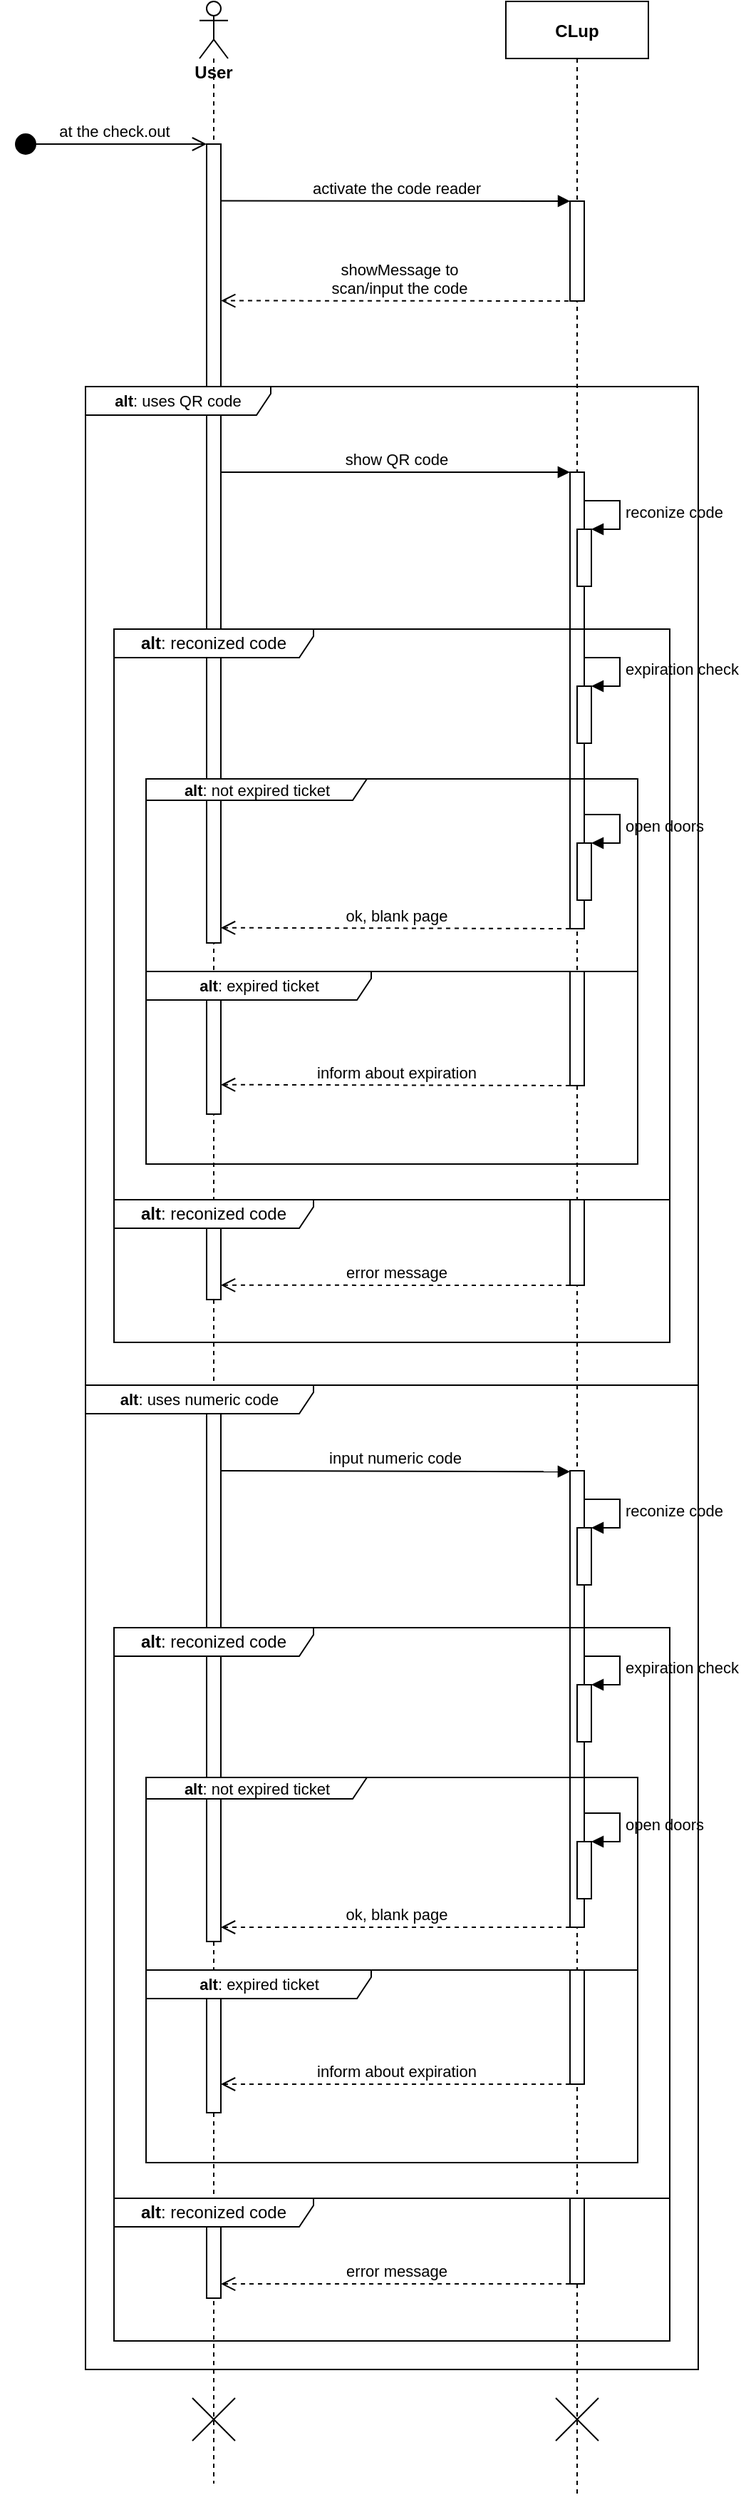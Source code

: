 <mxfile version="13.10.9" type="device"><diagram id="kgpKYQtTHZ0yAKxKKP6v" name="Page-1"><mxGraphModel dx="609" dy="276" grid="1" gridSize="10" guides="1" tooltips="1" connect="1" arrows="1" fold="1" page="1" pageScale="1" pageWidth="850" pageHeight="1100" math="0" shadow="0"><root><mxCell id="0"/><mxCell id="1" parent="0"/><mxCell id="ST8RPkNmmidiZ4NaG8mP-1" value="&lt;b&gt;User&lt;/b&gt;" style="shape=umlLifeline;participant=umlActor;perimeter=lifelinePerimeter;whiteSpace=wrap;html=1;container=1;collapsible=0;recursiveResize=0;verticalAlign=top;spacingTop=36;outlineConnect=0;" parent="1" vertex="1"><mxGeometry x="160" y="80" width="20" height="1740" as="geometry"/></mxCell><mxCell id="3nuBFxr9cyL0pnOWT2aG-5" value="CLup" style="shape=umlLifeline;perimeter=lifelinePerimeter;container=1;collapsible=0;recursiveResize=0;rounded=0;shadow=0;strokeWidth=1;fontStyle=1" parent="1" vertex="1"><mxGeometry x="375" y="80" width="100" height="1750" as="geometry"/></mxCell><mxCell id="ST8RPkNmmidiZ4NaG8mP-8" value="" style="html=1;points=[];perimeter=orthogonalPerimeter;" parent="3nuBFxr9cyL0pnOWT2aG-5" vertex="1"><mxGeometry x="45" y="140" width="10" height="70" as="geometry"/></mxCell><mxCell id="ST8RPkNmmidiZ4NaG8mP-13" value="" style="html=1;points=[];perimeter=orthogonalPerimeter;" parent="3nuBFxr9cyL0pnOWT2aG-5" vertex="1"><mxGeometry x="45" y="330" width="10" height="320" as="geometry"/></mxCell><mxCell id="ST8RPkNmmidiZ4NaG8mP-14" value="" style="html=1;points=[];perimeter=orthogonalPerimeter;" parent="3nuBFxr9cyL0pnOWT2aG-5" vertex="1"><mxGeometry x="50" y="370" width="10" height="40" as="geometry"/></mxCell><mxCell id="ST8RPkNmmidiZ4NaG8mP-15" value="reconize code" style="edgeStyle=orthogonalEdgeStyle;html=1;align=left;spacingLeft=2;endArrow=block;rounded=0;entryX=1;entryY=0;" parent="3nuBFxr9cyL0pnOWT2aG-5" target="ST8RPkNmmidiZ4NaG8mP-14" edge="1"><mxGeometry relative="1" as="geometry"><mxPoint x="55" y="350" as="sourcePoint"/><Array as="points"><mxPoint x="80" y="350"/></Array></mxGeometry></mxCell><mxCell id="ST8RPkNmmidiZ4NaG8mP-59" value="" style="shape=umlDestroy;" parent="3nuBFxr9cyL0pnOWT2aG-5" vertex="1"><mxGeometry x="35" y="1680" width="30" height="30" as="geometry"/></mxCell><mxCell id="3nuBFxr9cyL0pnOWT2aG-2" value="" style="points=[];perimeter=orthogonalPerimeter;rounded=0;shadow=0;strokeWidth=1;" parent="1" vertex="1"><mxGeometry x="165" y="180" width="10" height="560" as="geometry"/></mxCell><mxCell id="ST8RPkNmmidiZ4NaG8mP-2" value="at the check.out" style="html=1;verticalAlign=bottom;startArrow=circle;startFill=1;endArrow=open;startSize=6;endSize=8;" parent="1" edge="1"><mxGeometry x="0.037" width="80" relative="1" as="geometry"><mxPoint x="30" y="180" as="sourcePoint"/><mxPoint x="165" y="180" as="targetPoint"/><mxPoint as="offset"/></mxGeometry></mxCell><mxCell id="ST8RPkNmmidiZ4NaG8mP-10" value="showMessage to &lt;br&gt;scan/input&amp;nbsp;the code" style="html=1;verticalAlign=bottom;endArrow=open;dashed=1;endSize=8;entryX=1.012;entryY=0.196;entryDx=0;entryDy=0;entryPerimeter=0;" parent="1" target="3nuBFxr9cyL0pnOWT2aG-2" edge="1"><mxGeometry relative="1" as="geometry"><mxPoint x="425" y="290" as="sourcePoint"/><mxPoint x="230" y="290" as="targetPoint"/></mxGeometry></mxCell><mxCell id="ST8RPkNmmidiZ4NaG8mP-12" value="show QR code" style="html=1;verticalAlign=bottom;endArrow=block;entryX=-0.005;entryY=0;entryDx=0;entryDy=0;entryPerimeter=0;" parent="1" edge="1" target="ST8RPkNmmidiZ4NaG8mP-13"><mxGeometry width="80" relative="1" as="geometry"><mxPoint x="175" y="410" as="sourcePoint"/><mxPoint x="255" y="410" as="targetPoint"/></mxGeometry></mxCell><mxCell id="ST8RPkNmmidiZ4NaG8mP-17" value="ok, blank page" style="html=1;verticalAlign=bottom;endArrow=open;dashed=1;endSize=8;entryX=1;entryY=0.981;entryDx=0;entryDy=0;entryPerimeter=0;" parent="1" target="3nuBFxr9cyL0pnOWT2aG-2" edge="1"><mxGeometry relative="1" as="geometry"><mxPoint x="420" y="730" as="sourcePoint"/><mxPoint x="340" y="730" as="targetPoint"/></mxGeometry></mxCell><mxCell id="ST8RPkNmmidiZ4NaG8mP-18" value="" style="html=1;points=[];perimeter=orthogonalPerimeter;" parent="1" vertex="1"><mxGeometry x="425" y="560" width="10" height="40" as="geometry"/></mxCell><mxCell id="ST8RPkNmmidiZ4NaG8mP-19" value="expiration check" style="edgeStyle=orthogonalEdgeStyle;html=1;align=left;spacingLeft=2;endArrow=block;rounded=0;entryX=1;entryY=0;" parent="1" target="ST8RPkNmmidiZ4NaG8mP-18" edge="1"><mxGeometry relative="1" as="geometry"><mxPoint x="430" y="540" as="sourcePoint"/><Array as="points"><mxPoint x="455" y="540"/></Array></mxGeometry></mxCell><mxCell id="ST8RPkNmmidiZ4NaG8mP-25" value="" style="group" parent="1" vertex="1" connectable="0"><mxGeometry x="100" y="920" width="390" height="100" as="geometry"/></mxCell><mxCell id="ST8RPkNmmidiZ4NaG8mP-21" value="&lt;b&gt;alt&lt;/b&gt;: reconized code" style="shape=umlFrame;whiteSpace=wrap;html=1;width=140;height=20;" parent="ST8RPkNmmidiZ4NaG8mP-25" vertex="1"><mxGeometry width="390" height="100" as="geometry"/></mxCell><mxCell id="ST8RPkNmmidiZ4NaG8mP-22" value="" style="html=1;points=[];perimeter=orthogonalPerimeter;" parent="ST8RPkNmmidiZ4NaG8mP-25" vertex="1"><mxGeometry x="320" width="10" height="60" as="geometry"/></mxCell><mxCell id="ST8RPkNmmidiZ4NaG8mP-23" value="" style="html=1;points=[];perimeter=orthogonalPerimeter;" parent="ST8RPkNmmidiZ4NaG8mP-25" vertex="1"><mxGeometry x="65" y="20" width="10" height="50" as="geometry"/></mxCell><mxCell id="ST8RPkNmmidiZ4NaG8mP-24" value="error message" style="html=1;verticalAlign=bottom;endArrow=open;dashed=1;endSize=8;entryX=1;entryY=0.798;entryDx=0;entryDy=0;entryPerimeter=0;" parent="ST8RPkNmmidiZ4NaG8mP-25" target="ST8RPkNmmidiZ4NaG8mP-23" edge="1"><mxGeometry relative="1" as="geometry"><mxPoint x="320" y="60" as="sourcePoint"/><mxPoint x="240" y="60" as="targetPoint"/></mxGeometry></mxCell><mxCell id="ST8RPkNmmidiZ4NaG8mP-27" value="" style="html=1;points=[];perimeter=orthogonalPerimeter;" parent="1" vertex="1"><mxGeometry x="425" y="670" width="10" height="40" as="geometry"/></mxCell><mxCell id="ST8RPkNmmidiZ4NaG8mP-28" value="open doors" style="edgeStyle=orthogonalEdgeStyle;html=1;align=left;spacingLeft=2;endArrow=block;rounded=0;entryX=1;entryY=0;" parent="1" target="ST8RPkNmmidiZ4NaG8mP-27" edge="1"><mxGeometry relative="1" as="geometry"><mxPoint x="430" y="650" as="sourcePoint"/><Array as="points"><mxPoint x="455" y="650"/></Array></mxGeometry></mxCell><mxCell id="ST8RPkNmmidiZ4NaG8mP-31" value="" style="html=1;points=[];perimeter=orthogonalPerimeter;" parent="1" vertex="1"><mxGeometry x="420" y="760" width="10" height="80" as="geometry"/></mxCell><mxCell id="ST8RPkNmmidiZ4NaG8mP-32" value="" style="html=1;points=[];perimeter=orthogonalPerimeter;" parent="1" vertex="1"><mxGeometry x="165" y="780" width="10" height="80" as="geometry"/></mxCell><mxCell id="ST8RPkNmmidiZ4NaG8mP-33" value="inform about expiration" style="html=1;verticalAlign=bottom;endArrow=open;dashed=1;endSize=8;entryX=1;entryY=0.742;entryDx=0;entryDy=0;entryPerimeter=0;" parent="1" target="ST8RPkNmmidiZ4NaG8mP-32" edge="1"><mxGeometry relative="1" as="geometry"><mxPoint x="420" y="840" as="sourcePoint"/><mxPoint x="340" y="840" as="targetPoint"/></mxGeometry></mxCell><mxCell id="ST8RPkNmmidiZ4NaG8mP-36" value="" style="html=1;points=[];perimeter=orthogonalPerimeter;" parent="1" vertex="1"><mxGeometry x="420" y="1110" width="10" height="320" as="geometry"/></mxCell><mxCell id="ST8RPkNmmidiZ4NaG8mP-37" value="" style="html=1;points=[];perimeter=orthogonalPerimeter;" parent="1" vertex="1"><mxGeometry x="425" y="1150" width="10" height="40" as="geometry"/></mxCell><mxCell id="ST8RPkNmmidiZ4NaG8mP-38" value="reconize code" style="edgeStyle=orthogonalEdgeStyle;html=1;align=left;spacingLeft=2;endArrow=block;rounded=0;entryX=1;entryY=0;" parent="1" target="ST8RPkNmmidiZ4NaG8mP-37" edge="1"><mxGeometry relative="1" as="geometry"><mxPoint x="430" y="1130" as="sourcePoint"/><Array as="points"><mxPoint x="455" y="1130"/></Array></mxGeometry></mxCell><mxCell id="ST8RPkNmmidiZ4NaG8mP-39" value="input numeric code" style="html=1;verticalAlign=bottom;endArrow=block;entryX=-0.005;entryY=0.002;entryDx=0;entryDy=0;entryPerimeter=0;" parent="1" target="ST8RPkNmmidiZ4NaG8mP-36" edge="1"><mxGeometry width="80" relative="1" as="geometry"><mxPoint x="175.0" y="1110" as="sourcePoint"/><mxPoint x="255" y="1110" as="targetPoint"/></mxGeometry></mxCell><mxCell id="ST8RPkNmmidiZ4NaG8mP-40" value="ok, blank page" style="html=1;verticalAlign=bottom;endArrow=open;dashed=1;endSize=8;" parent="1" target="ST8RPkNmmidiZ4NaG8mP-55" edge="1"><mxGeometry relative="1" as="geometry"><mxPoint x="420" y="1430" as="sourcePoint"/><mxPoint x="340" y="1430" as="targetPoint"/></mxGeometry></mxCell><mxCell id="ST8RPkNmmidiZ4NaG8mP-41" value="" style="html=1;points=[];perimeter=orthogonalPerimeter;" parent="1" vertex="1"><mxGeometry x="425" y="1260" width="10" height="40" as="geometry"/></mxCell><mxCell id="ST8RPkNmmidiZ4NaG8mP-42" value="expiration check" style="edgeStyle=orthogonalEdgeStyle;html=1;align=left;spacingLeft=2;endArrow=block;rounded=0;entryX=1;entryY=0;" parent="1" target="ST8RPkNmmidiZ4NaG8mP-41" edge="1"><mxGeometry relative="1" as="geometry"><mxPoint x="430" y="1240" as="sourcePoint"/><Array as="points"><mxPoint x="455" y="1240"/></Array></mxGeometry></mxCell><mxCell id="ST8RPkNmmidiZ4NaG8mP-49" value="" style="html=1;points=[];perimeter=orthogonalPerimeter;" parent="1" vertex="1"><mxGeometry x="425" y="1370" width="10" height="40" as="geometry"/></mxCell><mxCell id="ST8RPkNmmidiZ4NaG8mP-50" value="open doors" style="edgeStyle=orthogonalEdgeStyle;html=1;align=left;spacingLeft=2;endArrow=block;rounded=0;entryX=1;entryY=0;" parent="1" target="ST8RPkNmmidiZ4NaG8mP-49" edge="1"><mxGeometry relative="1" as="geometry"><mxPoint x="430" y="1350" as="sourcePoint"/><Array as="points"><mxPoint x="455" y="1350"/></Array></mxGeometry></mxCell><mxCell id="ST8RPkNmmidiZ4NaG8mP-52" value="" style="html=1;points=[];perimeter=orthogonalPerimeter;" parent="1" vertex="1"><mxGeometry x="420" y="1460" width="10" height="80" as="geometry"/></mxCell><mxCell id="ST8RPkNmmidiZ4NaG8mP-53" value="" style="html=1;points=[];perimeter=orthogonalPerimeter;" parent="1" vertex="1"><mxGeometry x="165" y="1480" width="10" height="80" as="geometry"/></mxCell><mxCell id="ST8RPkNmmidiZ4NaG8mP-54" value="inform about expiration" style="html=1;verticalAlign=bottom;endArrow=open;dashed=1;endSize=8;" parent="1" target="ST8RPkNmmidiZ4NaG8mP-53" edge="1"><mxGeometry relative="1" as="geometry"><mxPoint x="420" y="1540" as="sourcePoint"/><mxPoint x="340" y="1540" as="targetPoint"/></mxGeometry></mxCell><mxCell id="ST8RPkNmmidiZ4NaG8mP-55" value="" style="html=1;points=[];perimeter=orthogonalPerimeter;" parent="1" vertex="1"><mxGeometry x="165" y="1070" width="10" height="370" as="geometry"/></mxCell><mxCell id="ST8RPkNmmidiZ4NaG8mP-58" value="" style="shape=umlDestroy;" parent="1" vertex="1"><mxGeometry x="155" y="1760" width="30" height="30" as="geometry"/></mxCell><mxCell id="ST8RPkNmmidiZ4NaG8mP-9" value="activate the code reader" style="html=1;verticalAlign=bottom;endArrow=block;exitX=1.003;exitY=0.071;exitDx=0;exitDy=0;exitPerimeter=0;" parent="1" source="3nuBFxr9cyL0pnOWT2aG-2" target="ST8RPkNmmidiZ4NaG8mP-8" edge="1"><mxGeometry width="80" relative="1" as="geometry"><mxPoint x="210" y="220" as="sourcePoint"/><mxPoint x="400" y="220" as="targetPoint"/><mxPoint as="offset"/></mxGeometry></mxCell><mxCell id="ST8RPkNmmidiZ4NaG8mP-26" value="&lt;font style=&quot;font-size: 11px&quot;&gt;&lt;b&gt;alt&lt;/b&gt;: not expired ticket&lt;/font&gt;" style="shape=umlFrame;whiteSpace=wrap;html=1;width=155;height=15;" parent="1" vertex="1"><mxGeometry x="122.5" y="625" width="345" height="135" as="geometry"/></mxCell><mxCell id="ST8RPkNmmidiZ4NaG8mP-30" value="&lt;font style=&quot;font-size: 11px&quot;&gt;&lt;b&gt;alt&lt;/b&gt;: expired ticket&lt;/font&gt;" style="shape=umlFrame;whiteSpace=wrap;html=1;width=158;height=20;" parent="1" vertex="1"><mxGeometry x="122.5" y="760" width="345" height="135" as="geometry"/></mxCell><mxCell id="ST8RPkNmmidiZ4NaG8mP-16" value="&lt;b&gt;alt&lt;/b&gt;: reconized code" style="shape=umlFrame;whiteSpace=wrap;html=1;width=140;height=20;" parent="1" vertex="1"><mxGeometry x="100" y="520" width="390" height="400" as="geometry"/></mxCell><mxCell id="ST8RPkNmmidiZ4NaG8mP-48" value="&lt;font style=&quot;font-size: 11px&quot;&gt;&lt;b&gt;alt&lt;/b&gt;: not expired ticket&lt;/font&gt;" style="shape=umlFrame;whiteSpace=wrap;html=1;width=155;height=15;" parent="1" vertex="1"><mxGeometry x="122.5" y="1325" width="345" height="135" as="geometry"/></mxCell><mxCell id="ST8RPkNmmidiZ4NaG8mP-51" value="&lt;font style=&quot;font-size: 11px&quot;&gt;&lt;b&gt;alt&lt;/b&gt;: expired ticket&lt;/font&gt;" style="shape=umlFrame;whiteSpace=wrap;html=1;width=158;height=20;" parent="1" vertex="1"><mxGeometry x="122.5" y="1460" width="345" height="135" as="geometry"/></mxCell><mxCell id="ST8RPkNmmidiZ4NaG8mP-35" value="&lt;b&gt;alt&lt;/b&gt;: reconized code" style="shape=umlFrame;whiteSpace=wrap;html=1;width=140;height=20;" parent="1" vertex="1"><mxGeometry x="100" y="1220" width="390" height="400" as="geometry"/></mxCell><mxCell id="ST8RPkNmmidiZ4NaG8mP-43" value="" style="group" parent="1" vertex="1" connectable="0"><mxGeometry x="100" y="1620" width="390" height="100" as="geometry"/></mxCell><mxCell id="ST8RPkNmmidiZ4NaG8mP-44" value="&lt;b&gt;alt&lt;/b&gt;: reconized code" style="shape=umlFrame;whiteSpace=wrap;html=1;width=140;height=20;" parent="ST8RPkNmmidiZ4NaG8mP-43" vertex="1"><mxGeometry width="390" height="100" as="geometry"/></mxCell><mxCell id="ST8RPkNmmidiZ4NaG8mP-45" value="" style="html=1;points=[];perimeter=orthogonalPerimeter;" parent="ST8RPkNmmidiZ4NaG8mP-43" vertex="1"><mxGeometry x="320" width="10" height="60" as="geometry"/></mxCell><mxCell id="ST8RPkNmmidiZ4NaG8mP-46" value="" style="html=1;points=[];perimeter=orthogonalPerimeter;" parent="ST8RPkNmmidiZ4NaG8mP-43" vertex="1"><mxGeometry x="65" y="20" width="10" height="50" as="geometry"/></mxCell><mxCell id="ST8RPkNmmidiZ4NaG8mP-47" value="error message" style="html=1;verticalAlign=bottom;endArrow=open;dashed=1;endSize=8;entryX=1.003;entryY=0.801;entryDx=0;entryDy=0;entryPerimeter=0;" parent="ST8RPkNmmidiZ4NaG8mP-43" target="ST8RPkNmmidiZ4NaG8mP-46" edge="1"><mxGeometry relative="1" as="geometry"><mxPoint x="320" y="60" as="sourcePoint"/><mxPoint x="240" y="60" as="targetPoint"/></mxGeometry></mxCell><mxCell id="ST8RPkNmmidiZ4NaG8mP-34" value="&lt;font style=&quot;font-size: 11px&quot;&gt;&lt;b&gt;alt&lt;/b&gt;: uses numeric code&lt;/font&gt;" style="shape=umlFrame;whiteSpace=wrap;html=1;width=160;height=20;" parent="1" vertex="1"><mxGeometry x="80" y="1050" width="430" height="690" as="geometry"/></mxCell><mxCell id="ST8RPkNmmidiZ4NaG8mP-11" value="&lt;font style=&quot;font-size: 11px&quot;&gt;&lt;b&gt;alt&lt;/b&gt;: uses QR code&lt;/font&gt;" style="shape=umlFrame;whiteSpace=wrap;html=1;width=130;height=20;" parent="1" vertex="1"><mxGeometry x="80" y="350" width="430" height="700" as="geometry"/></mxCell></root></mxGraphModel></diagram></mxfile>